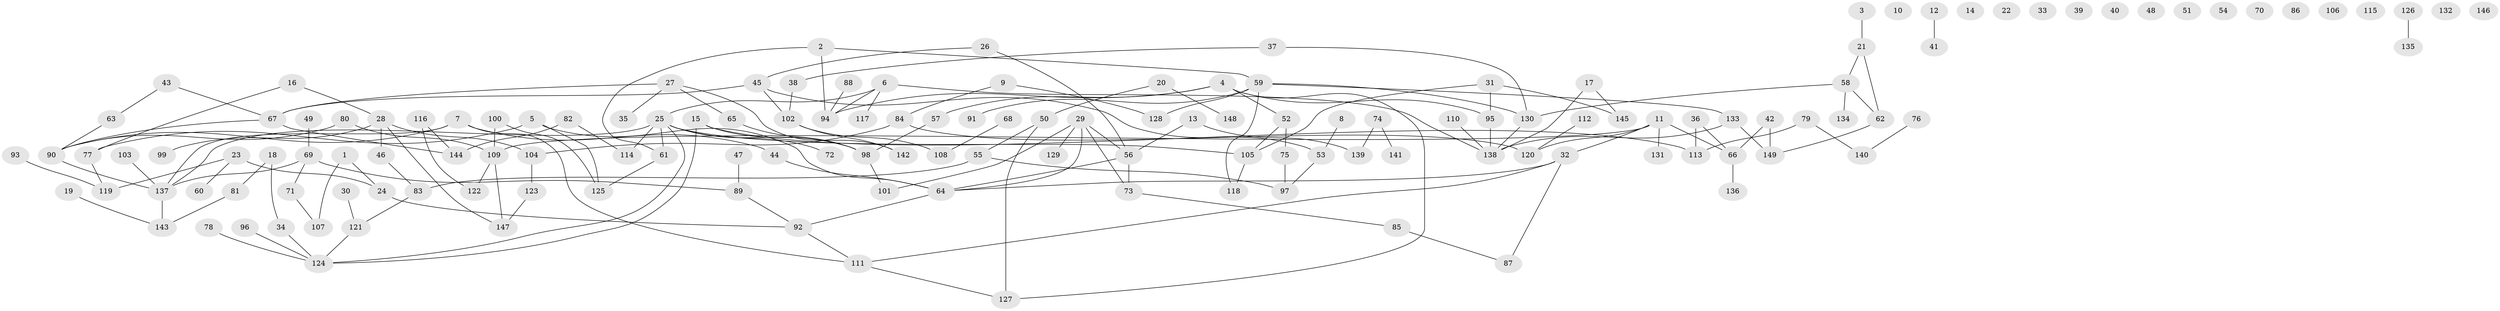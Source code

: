 // Generated by graph-tools (version 1.1) at 2025/00/03/09/25 03:00:42]
// undirected, 149 vertices, 175 edges
graph export_dot {
graph [start="1"]
  node [color=gray90,style=filled];
  1;
  2;
  3;
  4;
  5;
  6;
  7;
  8;
  9;
  10;
  11;
  12;
  13;
  14;
  15;
  16;
  17;
  18;
  19;
  20;
  21;
  22;
  23;
  24;
  25;
  26;
  27;
  28;
  29;
  30;
  31;
  32;
  33;
  34;
  35;
  36;
  37;
  38;
  39;
  40;
  41;
  42;
  43;
  44;
  45;
  46;
  47;
  48;
  49;
  50;
  51;
  52;
  53;
  54;
  55;
  56;
  57;
  58;
  59;
  60;
  61;
  62;
  63;
  64;
  65;
  66;
  67;
  68;
  69;
  70;
  71;
  72;
  73;
  74;
  75;
  76;
  77;
  78;
  79;
  80;
  81;
  82;
  83;
  84;
  85;
  86;
  87;
  88;
  89;
  90;
  91;
  92;
  93;
  94;
  95;
  96;
  97;
  98;
  99;
  100;
  101;
  102;
  103;
  104;
  105;
  106;
  107;
  108;
  109;
  110;
  111;
  112;
  113;
  114;
  115;
  116;
  117;
  118;
  119;
  120;
  121;
  122;
  123;
  124;
  125;
  126;
  127;
  128;
  129;
  130;
  131;
  132;
  133;
  134;
  135;
  136;
  137;
  138;
  139;
  140;
  141;
  142;
  143;
  144;
  145;
  146;
  147;
  148;
  149;
  1 -- 24;
  1 -- 107;
  2 -- 59;
  2 -- 61;
  2 -- 94;
  3 -- 21;
  4 -- 52;
  4 -- 57;
  4 -- 94;
  4 -- 95;
  4 -- 127;
  5 -- 64;
  5 -- 77;
  5 -- 125;
  6 -- 25;
  6 -- 94;
  6 -- 117;
  6 -- 138;
  7 -- 44;
  7 -- 90;
  7 -- 111;
  7 -- 137;
  8 -- 53;
  9 -- 84;
  9 -- 128;
  11 -- 32;
  11 -- 66;
  11 -- 109;
  11 -- 120;
  11 -- 131;
  12 -- 41;
  13 -- 56;
  13 -- 139;
  15 -- 98;
  15 -- 113;
  15 -- 124;
  16 -- 28;
  16 -- 77;
  17 -- 138;
  17 -- 145;
  18 -- 34;
  18 -- 81;
  19 -- 143;
  20 -- 50;
  20 -- 148;
  21 -- 58;
  21 -- 62;
  23 -- 24;
  23 -- 60;
  23 -- 119;
  24 -- 92;
  25 -- 61;
  25 -- 72;
  25 -- 98;
  25 -- 105;
  25 -- 114;
  25 -- 124;
  25 -- 137;
  26 -- 45;
  26 -- 56;
  27 -- 35;
  27 -- 65;
  27 -- 67;
  27 -- 142;
  28 -- 46;
  28 -- 99;
  28 -- 104;
  28 -- 147;
  29 -- 56;
  29 -- 64;
  29 -- 73;
  29 -- 101;
  29 -- 129;
  30 -- 121;
  31 -- 95;
  31 -- 105;
  31 -- 145;
  32 -- 64;
  32 -- 87;
  32 -- 111;
  34 -- 124;
  36 -- 66;
  36 -- 113;
  37 -- 38;
  37 -- 130;
  38 -- 102;
  42 -- 66;
  42 -- 149;
  43 -- 63;
  43 -- 67;
  44 -- 64;
  45 -- 53;
  45 -- 67;
  45 -- 102;
  46 -- 83;
  47 -- 89;
  49 -- 69;
  50 -- 55;
  50 -- 127;
  52 -- 75;
  52 -- 105;
  53 -- 97;
  55 -- 83;
  55 -- 97;
  56 -- 64;
  56 -- 73;
  57 -- 98;
  58 -- 62;
  58 -- 130;
  58 -- 134;
  59 -- 91;
  59 -- 118;
  59 -- 128;
  59 -- 130;
  59 -- 133;
  61 -- 125;
  62 -- 149;
  63 -- 90;
  64 -- 92;
  65 -- 98;
  66 -- 136;
  67 -- 90;
  67 -- 144;
  68 -- 108;
  69 -- 71;
  69 -- 89;
  69 -- 137;
  71 -- 107;
  73 -- 85;
  74 -- 139;
  74 -- 141;
  75 -- 97;
  76 -- 140;
  77 -- 119;
  78 -- 124;
  79 -- 113;
  79 -- 140;
  80 -- 90;
  80 -- 109;
  81 -- 143;
  82 -- 114;
  82 -- 144;
  83 -- 121;
  84 -- 104;
  84 -- 120;
  85 -- 87;
  88 -- 94;
  89 -- 92;
  90 -- 137;
  92 -- 111;
  93 -- 119;
  95 -- 138;
  96 -- 124;
  98 -- 101;
  100 -- 109;
  100 -- 125;
  102 -- 108;
  102 -- 142;
  103 -- 137;
  104 -- 123;
  105 -- 118;
  109 -- 122;
  109 -- 147;
  110 -- 138;
  111 -- 127;
  112 -- 120;
  116 -- 122;
  116 -- 144;
  121 -- 124;
  123 -- 147;
  126 -- 135;
  130 -- 138;
  133 -- 138;
  133 -- 149;
  137 -- 143;
}
